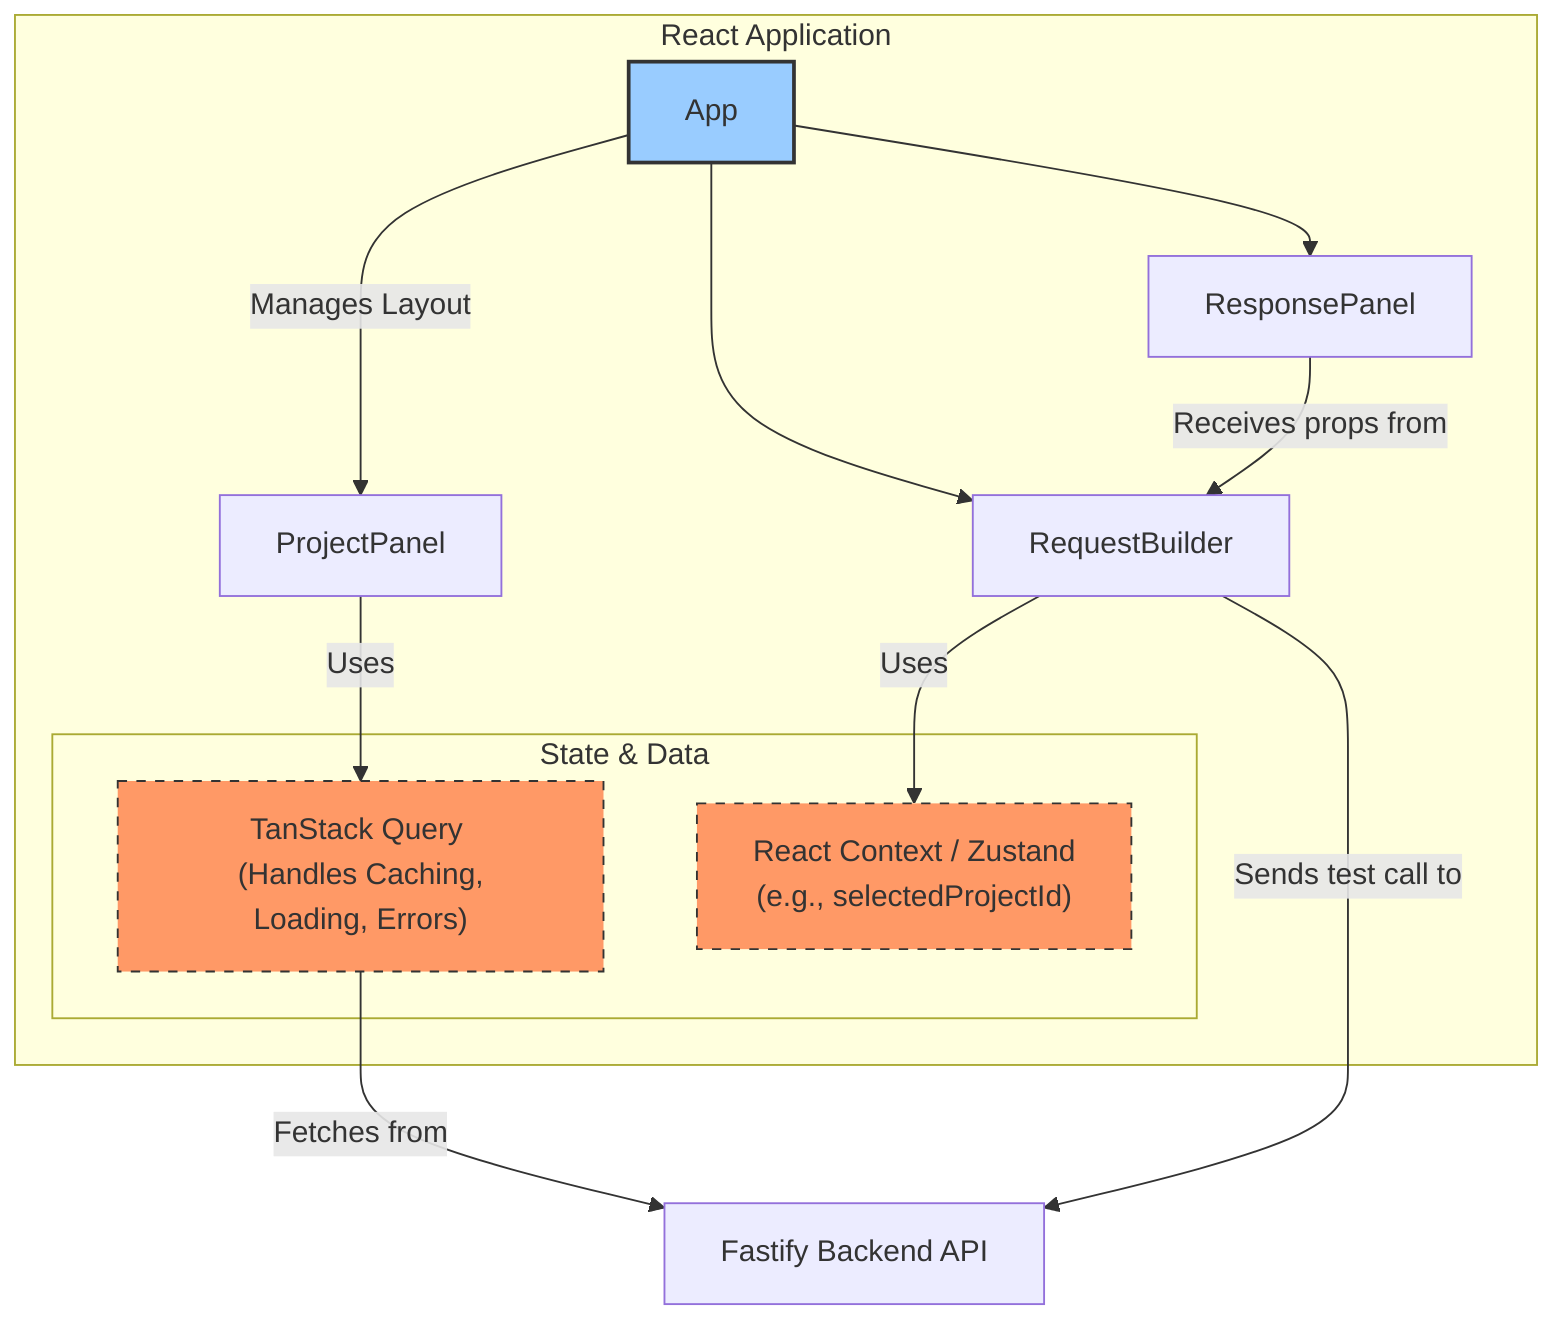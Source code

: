 graph TD
    subgraph "React Application"
        App -- "Manages Layout" --> ProjectPanel;
        App --> RequestBuilder;
        App --> ResponsePanel;

        subgraph "State & Data"
            StateManagement["React Context / Zustand \n (e.g., selectedProjectId)"];
            DataFetching["TanStack Query \n (Handles Caching, Loading, Errors)"];
        end
    end

    ProjectPanel -- "Uses" --> DataFetching;
    RequestBuilder -- "Uses" --> StateManagement;
    ResponsePanel -- "Receives props from" --> RequestBuilder;

    DataFetching -- "Fetches from" --> FastifyAPI["Fastify Backend API"];
    RequestBuilder -- "Sends test call to" --> FastifyAPI;


    style App fill:#9cf,stroke:#333,stroke-width:2px
    style StateManagement fill:#f96,stroke:#333,stroke-width:1px,stroke-dasharray: 5 5
    style DataFetching fill:#f96,stroke:#333,stroke-width:1px,stroke-dasharray: 5 5